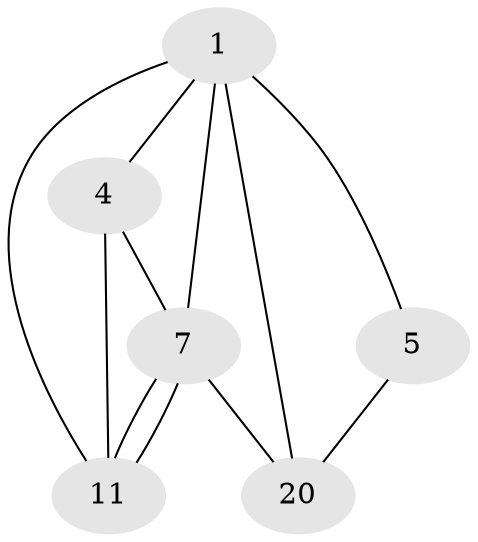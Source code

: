 // Generated by graph-tools (version 1.1) at 2025/46/02/15/25 05:46:28]
// undirected, 6 vertices, 11 edges
graph export_dot {
graph [start="1"]
  node [color=gray90,style=filled];
  1 [super="+2+3+6+8+15+16"];
  4;
  5 [super="+10+15"];
  7 [super="+9+12+18"];
  11 [super="+14+16"];
  20;
  1 -- 4;
  1 -- 5;
  1 -- 7;
  1 -- 11;
  1 -- 20;
  4 -- 7;
  4 -- 11;
  5 -- 20;
  7 -- 11;
  7 -- 11;
  7 -- 20;
}
